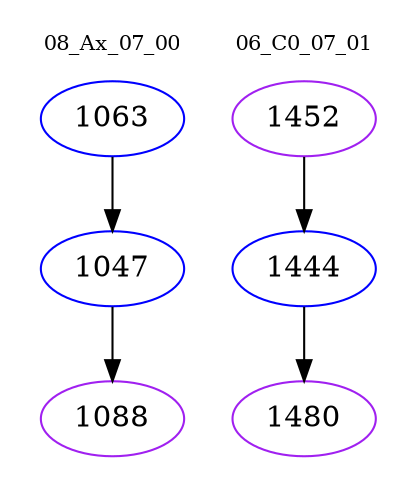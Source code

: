 digraph{
subgraph cluster_0 {
color = white
label = "08_Ax_07_00";
fontsize=10;
T0_1063 [label="1063", color="blue"]
T0_1063 -> T0_1047 [color="black"]
T0_1047 [label="1047", color="blue"]
T0_1047 -> T0_1088 [color="black"]
T0_1088 [label="1088", color="purple"]
}
subgraph cluster_1 {
color = white
label = "06_C0_07_01";
fontsize=10;
T1_1452 [label="1452", color="purple"]
T1_1452 -> T1_1444 [color="black"]
T1_1444 [label="1444", color="blue"]
T1_1444 -> T1_1480 [color="black"]
T1_1480 [label="1480", color="purple"]
}
}

